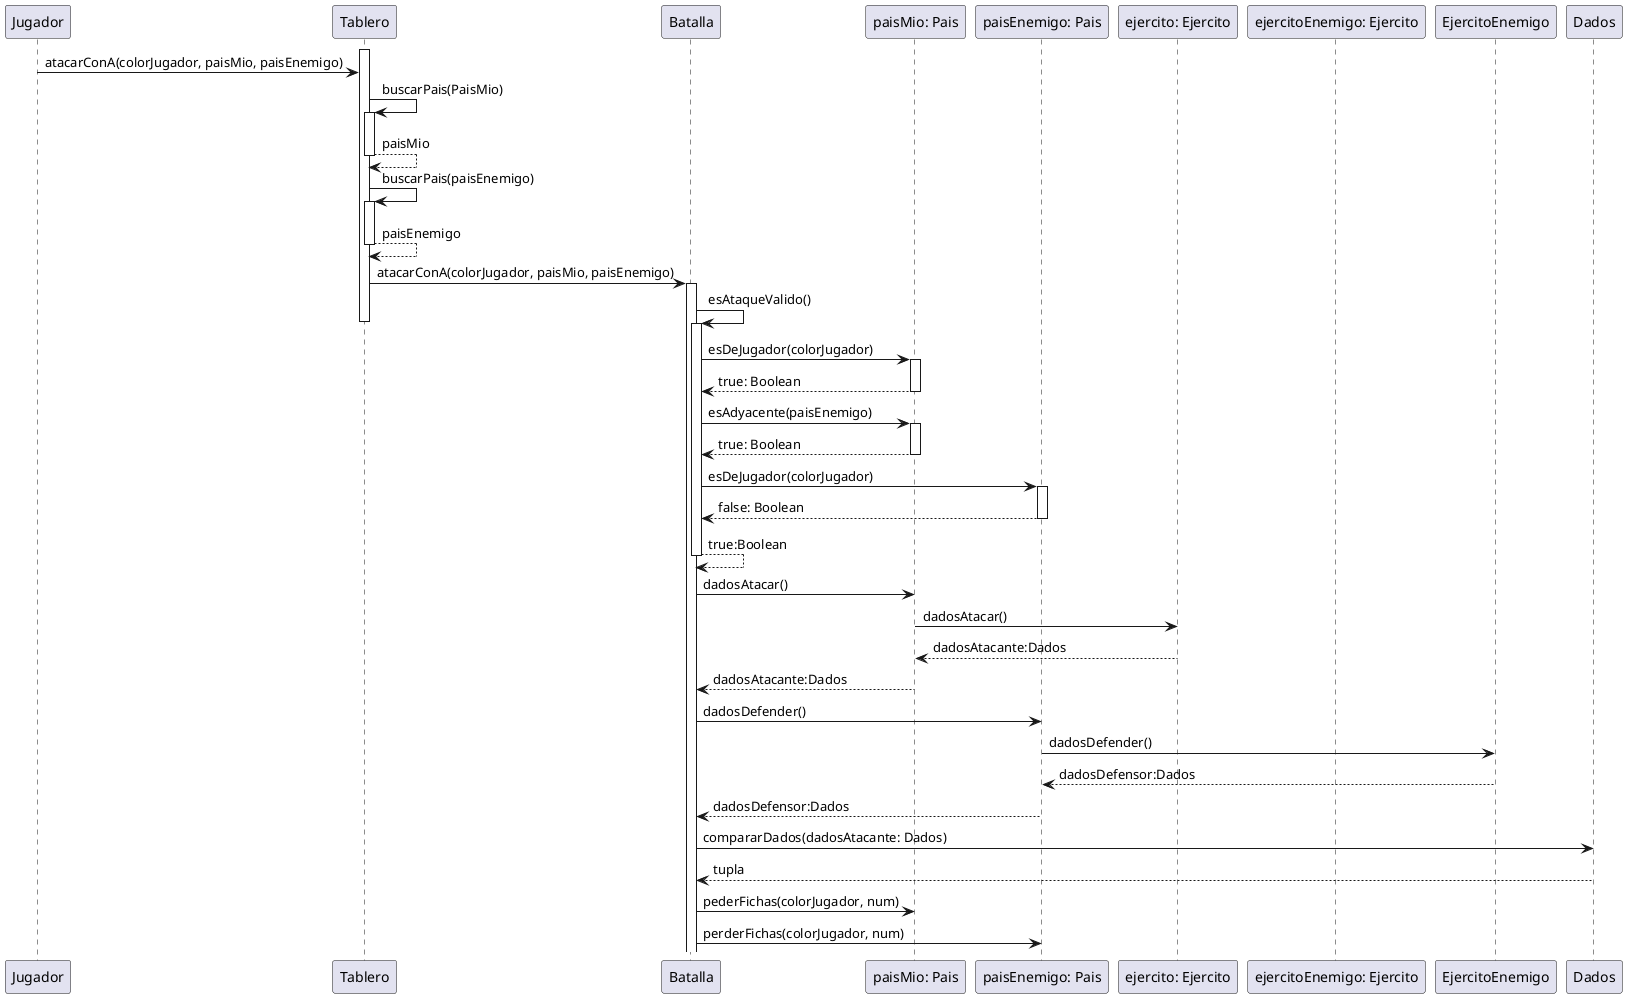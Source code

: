 @startuml DiagramaDeSecuenciaUnPaisAtacaAOtro

Participant Jugador
Participant Tablero
Participant Batalla
Participant Pais as "paisMio: Pais"
Participant PaisEnemigo as "paisEnemigo: Pais"
Participant Ejercito as "ejercito: Ejercito"
Participant FichaEnemigo as "ejercitoEnemigo: Ejercito"

activate Tablero
Jugador->Tablero: atacarConA(colorJugador, paisMio, paisEnemigo)
Tablero -> Tablero: buscarPais(PaisMio)
activate Tablero
Tablero --> Tablero: paisMio
deactivate Tablero
Tablero -> Tablero: buscarPais(paisEnemigo)
activate Tablero
Tablero --> Tablero: paisEnemigo
deactivate Tablero
Tablero -> Batalla: atacarConA(colorJugador, paisMio, paisEnemigo)
activate Batalla
Batalla -> Batalla: esAtaqueValido()
activate Batalla
deactivate Tablero
Batalla -> Pais: esDeJugador(colorJugador)
activate Pais
Pais --> Batalla: true: Boolean
deactivate Pais
Batalla -> Pais: esAdyacente(paisEnemigo)
activate Pais
Pais --> Batalla: true: Boolean
deactivate Pais
Batalla -> PaisEnemigo: esDeJugador(colorJugador)
activate PaisEnemigo
PaisEnemigo --> Batalla: false: Boolean
deactivate PaisEnemigo
Batalla --> Batalla: true:Boolean
deactivate Batalla
Batalla -> Pais: dadosAtacar()
Pais -> Ejercito: dadosAtacar()
Ejercito --> Pais: dadosAtacante:Dados
Pais --> Batalla: dadosAtacante:Dados
Batalla -> PaisEnemigo: dadosDefender()
PaisEnemigo -> EjercitoEnemigo: dadosDefender()
EjercitoEnemigo --> PaisEnemigo: dadosDefensor:Dados
PaisEnemigo --> Batalla: dadosDefensor:Dados
Batalla -> Dados: compararDados(dadosAtacante: Dados)
Dados --> Batalla: tupla
Batalla -> Pais: pederFichas(colorJugador, num)
Batalla -> PaisEnemigo: perderFichas(colorJugador, num)

@enduml